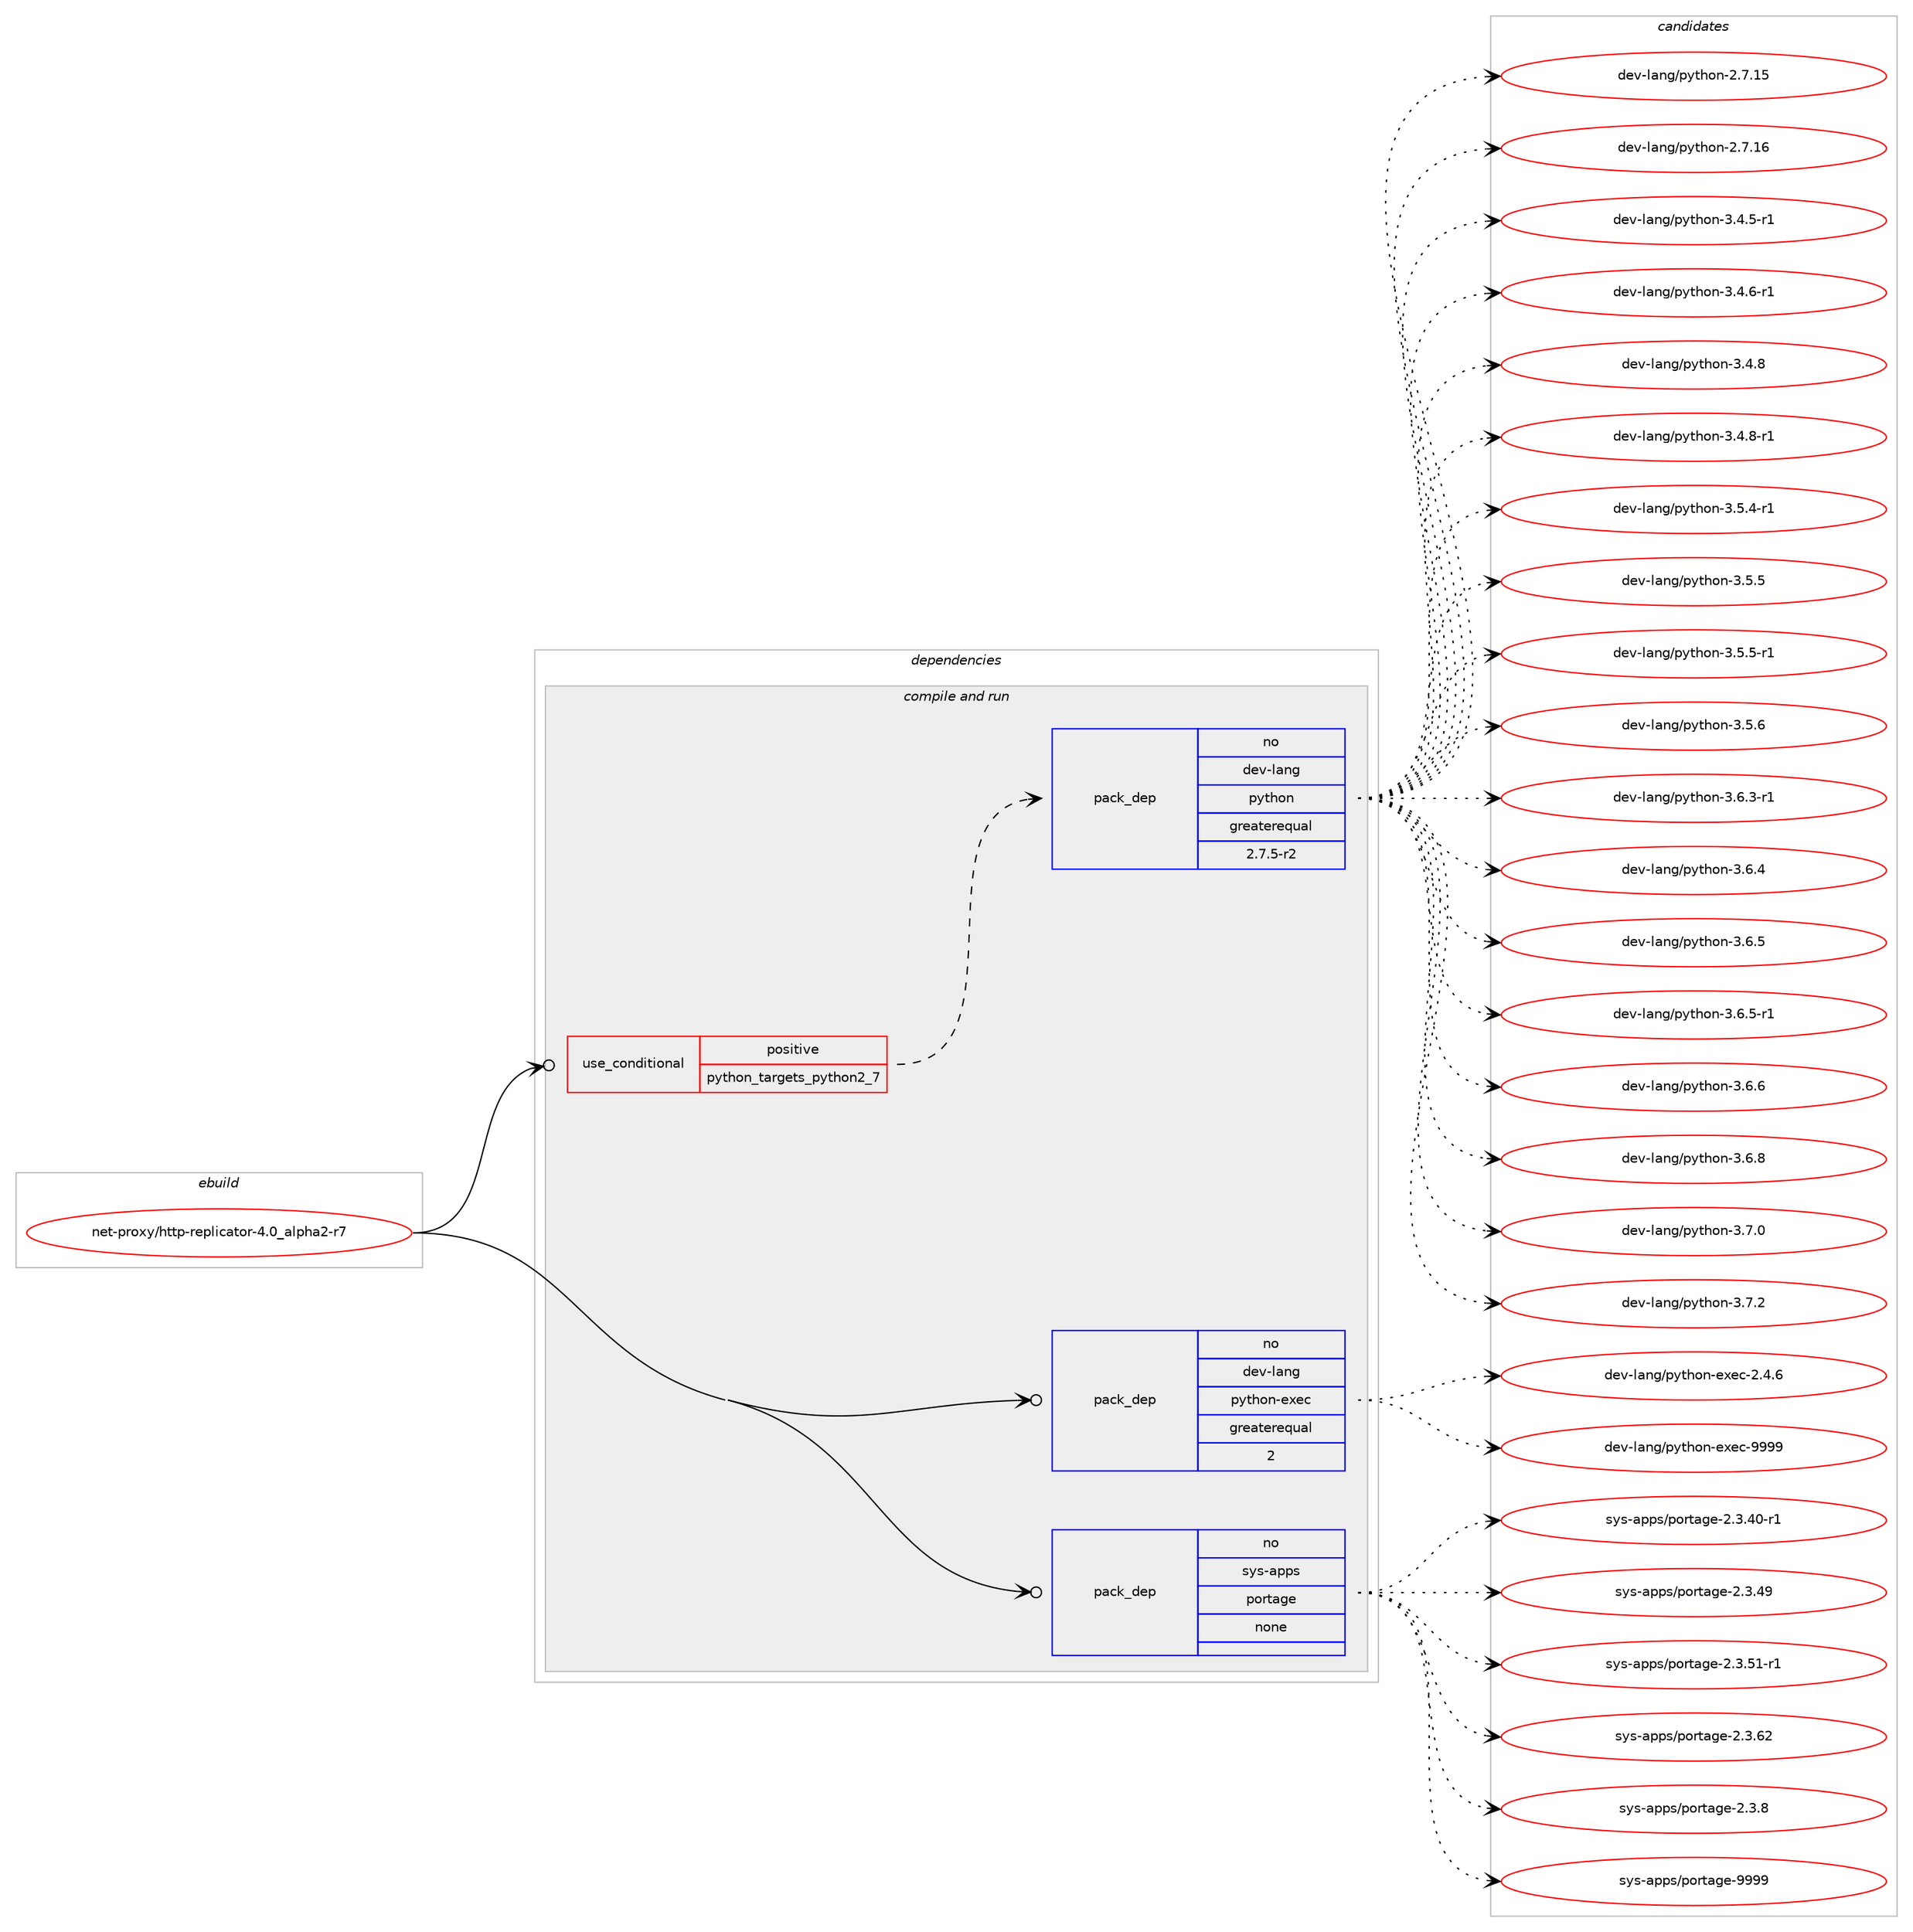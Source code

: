 digraph prolog {

# *************
# Graph options
# *************

newrank=true;
concentrate=true;
compound=true;
graph [rankdir=LR,fontname=Helvetica,fontsize=10,ranksep=1.5];#, ranksep=2.5, nodesep=0.2];
edge  [arrowhead=vee];
node  [fontname=Helvetica,fontsize=10];

# **********
# The ebuild
# **********

subgraph cluster_leftcol {
color=gray;
rank=same;
label=<<i>ebuild</i>>;
id [label="net-proxy/http-replicator-4.0_alpha2-r7", color=red, width=4, href="../net-proxy/http-replicator-4.0_alpha2-r7.svg"];
}

# ****************
# The dependencies
# ****************

subgraph cluster_midcol {
color=gray;
label=<<i>dependencies</i>>;
subgraph cluster_compile {
fillcolor="#eeeeee";
style=filled;
label=<<i>compile</i>>;
}
subgraph cluster_compileandrun {
fillcolor="#eeeeee";
style=filled;
label=<<i>compile and run</i>>;
subgraph cond450573 {
dependency1677667 [label=<<TABLE BORDER="0" CELLBORDER="1" CELLSPACING="0" CELLPADDING="4"><TR><TD ROWSPAN="3" CELLPADDING="10">use_conditional</TD></TR><TR><TD>positive</TD></TR><TR><TD>python_targets_python2_7</TD></TR></TABLE>>, shape=none, color=red];
subgraph pack1199668 {
dependency1677668 [label=<<TABLE BORDER="0" CELLBORDER="1" CELLSPACING="0" CELLPADDING="4" WIDTH="220"><TR><TD ROWSPAN="6" CELLPADDING="30">pack_dep</TD></TR><TR><TD WIDTH="110">no</TD></TR><TR><TD>dev-lang</TD></TR><TR><TD>python</TD></TR><TR><TD>greaterequal</TD></TR><TR><TD>2.7.5-r2</TD></TR></TABLE>>, shape=none, color=blue];
}
dependency1677667:e -> dependency1677668:w [weight=20,style="dashed",arrowhead="vee"];
}
id:e -> dependency1677667:w [weight=20,style="solid",arrowhead="odotvee"];
subgraph pack1199669 {
dependency1677669 [label=<<TABLE BORDER="0" CELLBORDER="1" CELLSPACING="0" CELLPADDING="4" WIDTH="220"><TR><TD ROWSPAN="6" CELLPADDING="30">pack_dep</TD></TR><TR><TD WIDTH="110">no</TD></TR><TR><TD>dev-lang</TD></TR><TR><TD>python-exec</TD></TR><TR><TD>greaterequal</TD></TR><TR><TD>2</TD></TR></TABLE>>, shape=none, color=blue];
}
id:e -> dependency1677669:w [weight=20,style="solid",arrowhead="odotvee"];
subgraph pack1199670 {
dependency1677670 [label=<<TABLE BORDER="0" CELLBORDER="1" CELLSPACING="0" CELLPADDING="4" WIDTH="220"><TR><TD ROWSPAN="6" CELLPADDING="30">pack_dep</TD></TR><TR><TD WIDTH="110">no</TD></TR><TR><TD>sys-apps</TD></TR><TR><TD>portage</TD></TR><TR><TD>none</TD></TR><TR><TD></TD></TR></TABLE>>, shape=none, color=blue];
}
id:e -> dependency1677670:w [weight=20,style="solid",arrowhead="odotvee"];
}
subgraph cluster_run {
fillcolor="#eeeeee";
style=filled;
label=<<i>run</i>>;
}
}

# **************
# The candidates
# **************

subgraph cluster_choices {
rank=same;
color=gray;
label=<<i>candidates</i>>;

subgraph choice1199668 {
color=black;
nodesep=1;
choice10010111845108971101034711212111610411111045504655464953 [label="dev-lang/python-2.7.15", color=red, width=4,href="../dev-lang/python-2.7.15.svg"];
choice10010111845108971101034711212111610411111045504655464954 [label="dev-lang/python-2.7.16", color=red, width=4,href="../dev-lang/python-2.7.16.svg"];
choice1001011184510897110103471121211161041111104551465246534511449 [label="dev-lang/python-3.4.5-r1", color=red, width=4,href="../dev-lang/python-3.4.5-r1.svg"];
choice1001011184510897110103471121211161041111104551465246544511449 [label="dev-lang/python-3.4.6-r1", color=red, width=4,href="../dev-lang/python-3.4.6-r1.svg"];
choice100101118451089711010347112121116104111110455146524656 [label="dev-lang/python-3.4.8", color=red, width=4,href="../dev-lang/python-3.4.8.svg"];
choice1001011184510897110103471121211161041111104551465246564511449 [label="dev-lang/python-3.4.8-r1", color=red, width=4,href="../dev-lang/python-3.4.8-r1.svg"];
choice1001011184510897110103471121211161041111104551465346524511449 [label="dev-lang/python-3.5.4-r1", color=red, width=4,href="../dev-lang/python-3.5.4-r1.svg"];
choice100101118451089711010347112121116104111110455146534653 [label="dev-lang/python-3.5.5", color=red, width=4,href="../dev-lang/python-3.5.5.svg"];
choice1001011184510897110103471121211161041111104551465346534511449 [label="dev-lang/python-3.5.5-r1", color=red, width=4,href="../dev-lang/python-3.5.5-r1.svg"];
choice100101118451089711010347112121116104111110455146534654 [label="dev-lang/python-3.5.6", color=red, width=4,href="../dev-lang/python-3.5.6.svg"];
choice1001011184510897110103471121211161041111104551465446514511449 [label="dev-lang/python-3.6.3-r1", color=red, width=4,href="../dev-lang/python-3.6.3-r1.svg"];
choice100101118451089711010347112121116104111110455146544652 [label="dev-lang/python-3.6.4", color=red, width=4,href="../dev-lang/python-3.6.4.svg"];
choice100101118451089711010347112121116104111110455146544653 [label="dev-lang/python-3.6.5", color=red, width=4,href="../dev-lang/python-3.6.5.svg"];
choice1001011184510897110103471121211161041111104551465446534511449 [label="dev-lang/python-3.6.5-r1", color=red, width=4,href="../dev-lang/python-3.6.5-r1.svg"];
choice100101118451089711010347112121116104111110455146544654 [label="dev-lang/python-3.6.6", color=red, width=4,href="../dev-lang/python-3.6.6.svg"];
choice100101118451089711010347112121116104111110455146544656 [label="dev-lang/python-3.6.8", color=red, width=4,href="../dev-lang/python-3.6.8.svg"];
choice100101118451089711010347112121116104111110455146554648 [label="dev-lang/python-3.7.0", color=red, width=4,href="../dev-lang/python-3.7.0.svg"];
choice100101118451089711010347112121116104111110455146554650 [label="dev-lang/python-3.7.2", color=red, width=4,href="../dev-lang/python-3.7.2.svg"];
dependency1677668:e -> choice10010111845108971101034711212111610411111045504655464953:w [style=dotted,weight="100"];
dependency1677668:e -> choice10010111845108971101034711212111610411111045504655464954:w [style=dotted,weight="100"];
dependency1677668:e -> choice1001011184510897110103471121211161041111104551465246534511449:w [style=dotted,weight="100"];
dependency1677668:e -> choice1001011184510897110103471121211161041111104551465246544511449:w [style=dotted,weight="100"];
dependency1677668:e -> choice100101118451089711010347112121116104111110455146524656:w [style=dotted,weight="100"];
dependency1677668:e -> choice1001011184510897110103471121211161041111104551465246564511449:w [style=dotted,weight="100"];
dependency1677668:e -> choice1001011184510897110103471121211161041111104551465346524511449:w [style=dotted,weight="100"];
dependency1677668:e -> choice100101118451089711010347112121116104111110455146534653:w [style=dotted,weight="100"];
dependency1677668:e -> choice1001011184510897110103471121211161041111104551465346534511449:w [style=dotted,weight="100"];
dependency1677668:e -> choice100101118451089711010347112121116104111110455146534654:w [style=dotted,weight="100"];
dependency1677668:e -> choice1001011184510897110103471121211161041111104551465446514511449:w [style=dotted,weight="100"];
dependency1677668:e -> choice100101118451089711010347112121116104111110455146544652:w [style=dotted,weight="100"];
dependency1677668:e -> choice100101118451089711010347112121116104111110455146544653:w [style=dotted,weight="100"];
dependency1677668:e -> choice1001011184510897110103471121211161041111104551465446534511449:w [style=dotted,weight="100"];
dependency1677668:e -> choice100101118451089711010347112121116104111110455146544654:w [style=dotted,weight="100"];
dependency1677668:e -> choice100101118451089711010347112121116104111110455146544656:w [style=dotted,weight="100"];
dependency1677668:e -> choice100101118451089711010347112121116104111110455146554648:w [style=dotted,weight="100"];
dependency1677668:e -> choice100101118451089711010347112121116104111110455146554650:w [style=dotted,weight="100"];
}
subgraph choice1199669 {
color=black;
nodesep=1;
choice1001011184510897110103471121211161041111104510112010199455046524654 [label="dev-lang/python-exec-2.4.6", color=red, width=4,href="../dev-lang/python-exec-2.4.6.svg"];
choice10010111845108971101034711212111610411111045101120101994557575757 [label="dev-lang/python-exec-9999", color=red, width=4,href="../dev-lang/python-exec-9999.svg"];
dependency1677669:e -> choice1001011184510897110103471121211161041111104510112010199455046524654:w [style=dotted,weight="100"];
dependency1677669:e -> choice10010111845108971101034711212111610411111045101120101994557575757:w [style=dotted,weight="100"];
}
subgraph choice1199670 {
color=black;
nodesep=1;
choice11512111545971121121154711211111411697103101455046514652484511449 [label="sys-apps/portage-2.3.40-r1", color=red, width=4,href="../sys-apps/portage-2.3.40-r1.svg"];
choice1151211154597112112115471121111141169710310145504651465257 [label="sys-apps/portage-2.3.49", color=red, width=4,href="../sys-apps/portage-2.3.49.svg"];
choice11512111545971121121154711211111411697103101455046514653494511449 [label="sys-apps/portage-2.3.51-r1", color=red, width=4,href="../sys-apps/portage-2.3.51-r1.svg"];
choice1151211154597112112115471121111141169710310145504651465450 [label="sys-apps/portage-2.3.62", color=red, width=4,href="../sys-apps/portage-2.3.62.svg"];
choice11512111545971121121154711211111411697103101455046514656 [label="sys-apps/portage-2.3.8", color=red, width=4,href="../sys-apps/portage-2.3.8.svg"];
choice115121115459711211211547112111114116971031014557575757 [label="sys-apps/portage-9999", color=red, width=4,href="../sys-apps/portage-9999.svg"];
dependency1677670:e -> choice11512111545971121121154711211111411697103101455046514652484511449:w [style=dotted,weight="100"];
dependency1677670:e -> choice1151211154597112112115471121111141169710310145504651465257:w [style=dotted,weight="100"];
dependency1677670:e -> choice11512111545971121121154711211111411697103101455046514653494511449:w [style=dotted,weight="100"];
dependency1677670:e -> choice1151211154597112112115471121111141169710310145504651465450:w [style=dotted,weight="100"];
dependency1677670:e -> choice11512111545971121121154711211111411697103101455046514656:w [style=dotted,weight="100"];
dependency1677670:e -> choice115121115459711211211547112111114116971031014557575757:w [style=dotted,weight="100"];
}
}

}
